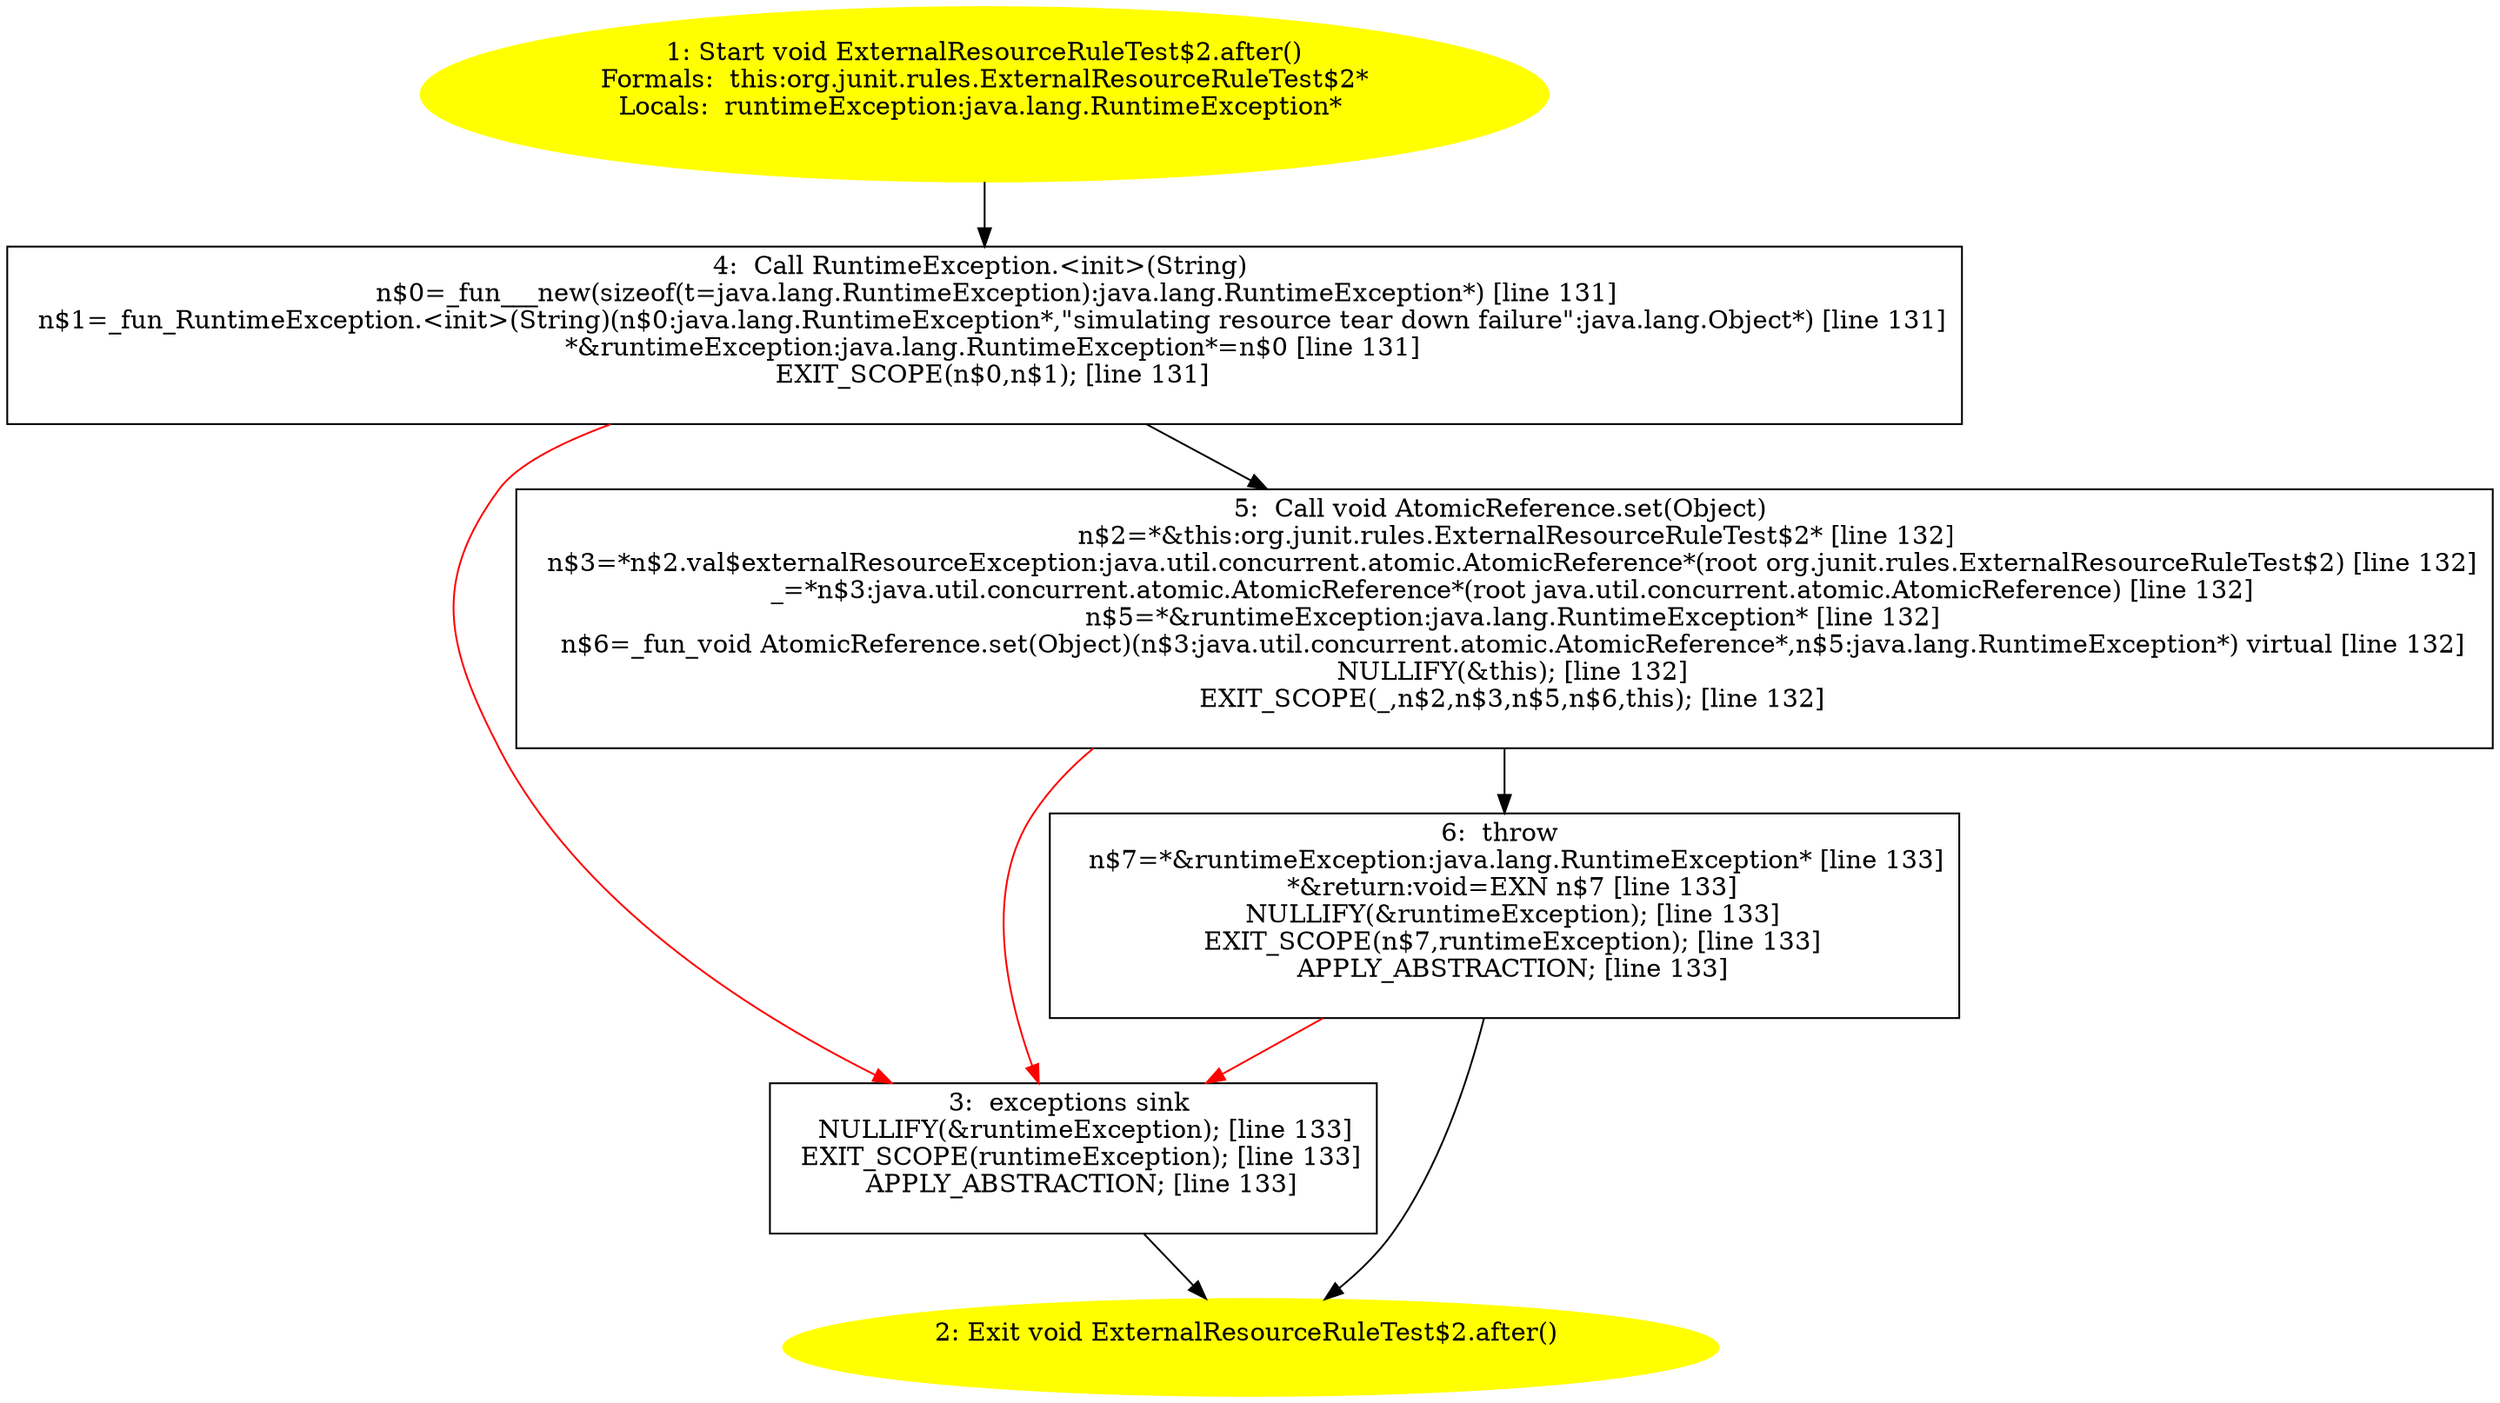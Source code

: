 /* @generated */
digraph cfg {
"org.junit.rules.ExternalResourceRuleTest$2.after():void.b0045ce288cf2c396f4535004cfb27be_1" [label="1: Start void ExternalResourceRuleTest$2.after()\nFormals:  this:org.junit.rules.ExternalResourceRuleTest$2*\nLocals:  runtimeException:java.lang.RuntimeException* \n  " color=yellow style=filled]
	

	 "org.junit.rules.ExternalResourceRuleTest$2.after():void.b0045ce288cf2c396f4535004cfb27be_1" -> "org.junit.rules.ExternalResourceRuleTest$2.after():void.b0045ce288cf2c396f4535004cfb27be_4" ;
"org.junit.rules.ExternalResourceRuleTest$2.after():void.b0045ce288cf2c396f4535004cfb27be_2" [label="2: Exit void ExternalResourceRuleTest$2.after() \n  " color=yellow style=filled]
	

"org.junit.rules.ExternalResourceRuleTest$2.after():void.b0045ce288cf2c396f4535004cfb27be_3" [label="3:  exceptions sink \n   NULLIFY(&runtimeException); [line 133]\n  EXIT_SCOPE(runtimeException); [line 133]\n  APPLY_ABSTRACTION; [line 133]\n " shape="box"]
	

	 "org.junit.rules.ExternalResourceRuleTest$2.after():void.b0045ce288cf2c396f4535004cfb27be_3" -> "org.junit.rules.ExternalResourceRuleTest$2.after():void.b0045ce288cf2c396f4535004cfb27be_2" ;
"org.junit.rules.ExternalResourceRuleTest$2.after():void.b0045ce288cf2c396f4535004cfb27be_4" [label="4:  Call RuntimeException.<init>(String) \n   n$0=_fun___new(sizeof(t=java.lang.RuntimeException):java.lang.RuntimeException*) [line 131]\n  n$1=_fun_RuntimeException.<init>(String)(n$0:java.lang.RuntimeException*,\"simulating resource tear down failure\":java.lang.Object*) [line 131]\n  *&runtimeException:java.lang.RuntimeException*=n$0 [line 131]\n  EXIT_SCOPE(n$0,n$1); [line 131]\n " shape="box"]
	

	 "org.junit.rules.ExternalResourceRuleTest$2.after():void.b0045ce288cf2c396f4535004cfb27be_4" -> "org.junit.rules.ExternalResourceRuleTest$2.after():void.b0045ce288cf2c396f4535004cfb27be_5" ;
	 "org.junit.rules.ExternalResourceRuleTest$2.after():void.b0045ce288cf2c396f4535004cfb27be_4" -> "org.junit.rules.ExternalResourceRuleTest$2.after():void.b0045ce288cf2c396f4535004cfb27be_3" [color="red" ];
"org.junit.rules.ExternalResourceRuleTest$2.after():void.b0045ce288cf2c396f4535004cfb27be_5" [label="5:  Call void AtomicReference.set(Object) \n   n$2=*&this:org.junit.rules.ExternalResourceRuleTest$2* [line 132]\n  n$3=*n$2.val$externalResourceException:java.util.concurrent.atomic.AtomicReference*(root org.junit.rules.ExternalResourceRuleTest$2) [line 132]\n  _=*n$3:java.util.concurrent.atomic.AtomicReference*(root java.util.concurrent.atomic.AtomicReference) [line 132]\n  n$5=*&runtimeException:java.lang.RuntimeException* [line 132]\n  n$6=_fun_void AtomicReference.set(Object)(n$3:java.util.concurrent.atomic.AtomicReference*,n$5:java.lang.RuntimeException*) virtual [line 132]\n  NULLIFY(&this); [line 132]\n  EXIT_SCOPE(_,n$2,n$3,n$5,n$6,this); [line 132]\n " shape="box"]
	

	 "org.junit.rules.ExternalResourceRuleTest$2.after():void.b0045ce288cf2c396f4535004cfb27be_5" -> "org.junit.rules.ExternalResourceRuleTest$2.after():void.b0045ce288cf2c396f4535004cfb27be_6" ;
	 "org.junit.rules.ExternalResourceRuleTest$2.after():void.b0045ce288cf2c396f4535004cfb27be_5" -> "org.junit.rules.ExternalResourceRuleTest$2.after():void.b0045ce288cf2c396f4535004cfb27be_3" [color="red" ];
"org.junit.rules.ExternalResourceRuleTest$2.after():void.b0045ce288cf2c396f4535004cfb27be_6" [label="6:  throw \n   n$7=*&runtimeException:java.lang.RuntimeException* [line 133]\n  *&return:void=EXN n$7 [line 133]\n  NULLIFY(&runtimeException); [line 133]\n  EXIT_SCOPE(n$7,runtimeException); [line 133]\n  APPLY_ABSTRACTION; [line 133]\n " shape="box"]
	

	 "org.junit.rules.ExternalResourceRuleTest$2.after():void.b0045ce288cf2c396f4535004cfb27be_6" -> "org.junit.rules.ExternalResourceRuleTest$2.after():void.b0045ce288cf2c396f4535004cfb27be_2" ;
	 "org.junit.rules.ExternalResourceRuleTest$2.after():void.b0045ce288cf2c396f4535004cfb27be_6" -> "org.junit.rules.ExternalResourceRuleTest$2.after():void.b0045ce288cf2c396f4535004cfb27be_3" [color="red" ];
}
